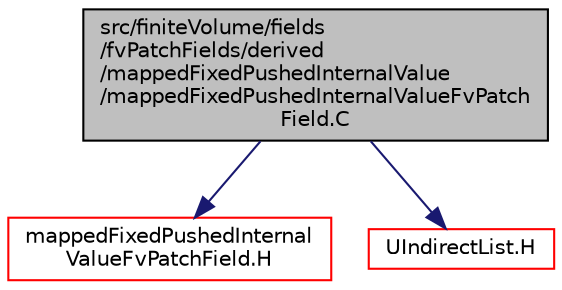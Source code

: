 digraph "src/finiteVolume/fields/fvPatchFields/derived/mappedFixedPushedInternalValue/mappedFixedPushedInternalValueFvPatchField.C"
{
  bgcolor="transparent";
  edge [fontname="Helvetica",fontsize="10",labelfontname="Helvetica",labelfontsize="10"];
  node [fontname="Helvetica",fontsize="10",shape=record];
  Node1 [label="src/finiteVolume/fields\l/fvPatchFields/derived\l/mappedFixedPushedInternalValue\l/mappedFixedPushedInternalValueFvPatch\lField.C",height=0.2,width=0.4,color="black", fillcolor="grey75", style="filled", fontcolor="black"];
  Node1 -> Node2 [color="midnightblue",fontsize="10",style="solid",fontname="Helvetica"];
  Node2 [label="mappedFixedPushedInternal\lValueFvPatchField.H",height=0.2,width=0.4,color="red",URL="$a05497.html"];
  Node1 -> Node3 [color="midnightblue",fontsize="10",style="solid",fontname="Helvetica"];
  Node3 [label="UIndirectList.H",height=0.2,width=0.4,color="red",URL="$a07792.html"];
}
